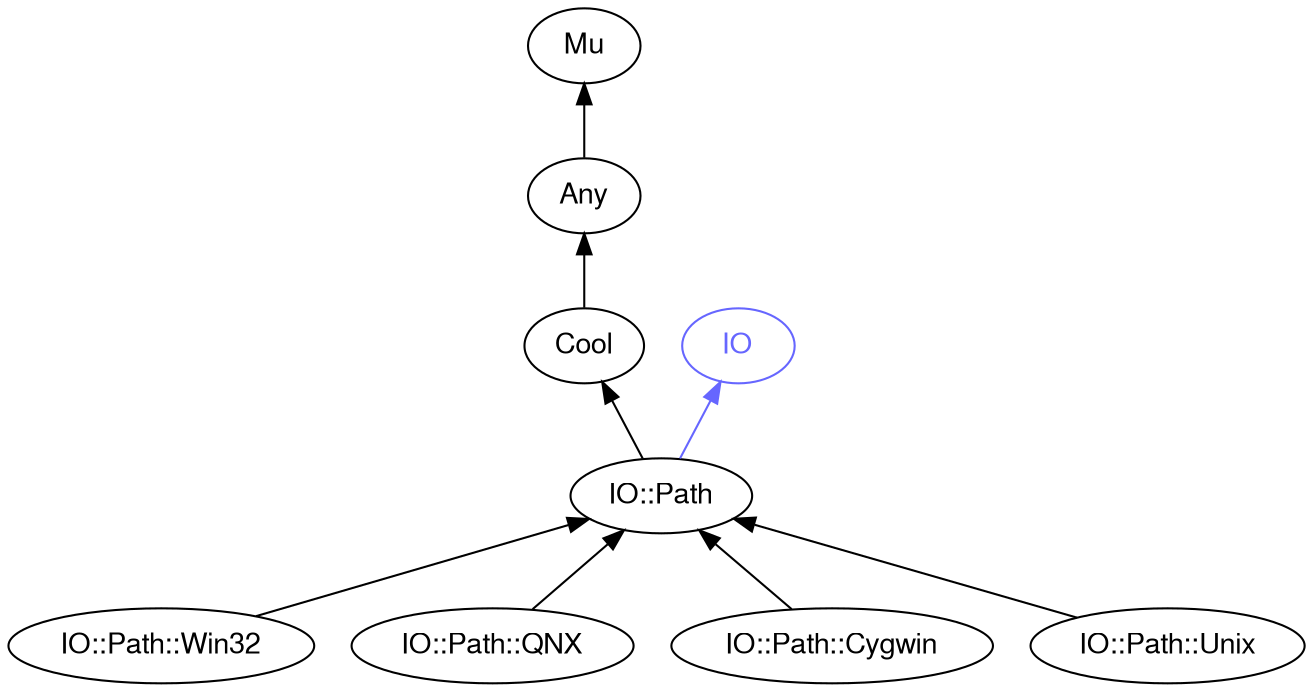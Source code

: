 digraph "perl6-type-graph" {
    rankdir=BT;
    splines=polyline;
    overlap=false; 
    // Types
    "IO::Path" [color="#000000", fontcolor="#000000", href="/type/IO::Path", fontname="FreeSans"];
    "Mu" [color="#000000", fontcolor="#000000", href="/type/Mu", fontname="FreeSans"];
    "Any" [color="#000000", fontcolor="#000000", href="/type/Any", fontname="FreeSans"];
    "Cool" [color="#000000", fontcolor="#000000", href="/type/Cool", fontname="FreeSans"];
    "IO" [color="#6666FF", fontcolor="#6666FF", href="/type/IO", fontname="FreeSans"];
    "IO::Path::Win32" [color="#000000", fontcolor="#000000", href="/type/IO::Path::Win32", fontname="FreeSans"];
    "IO::Path::QNX" [color="#000000", fontcolor="#000000", href="/type/IO::Path::QNX", fontname="FreeSans"];
    "IO::Path::Cygwin" [color="#000000", fontcolor="#000000", href="/type/IO::Path::Cygwin", fontname="FreeSans"];
    "IO::Path::Unix" [color="#000000", fontcolor="#000000", href="/type/IO::Path::Unix", fontname="FreeSans"];

    // Superclasses
    "IO::Path" -> "Cool" [color="#000000"];
    "Any" -> "Mu" [color="#000000"];
    "Cool" -> "Any" [color="#000000"];
    "IO::Path::Win32" -> "IO::Path" [color="#000000"];
    "IO::Path::QNX" -> "IO::Path" [color="#000000"];
    "IO::Path::Cygwin" -> "IO::Path" [color="#000000"];
    "IO::Path::Unix" -> "IO::Path" [color="#000000"];

    // Roles
    "IO::Path" -> "IO" [color="#6666FF"];
}
